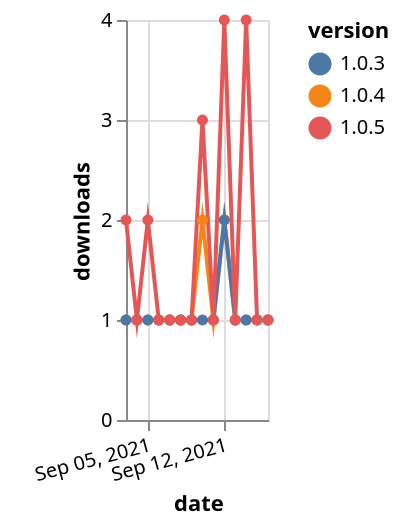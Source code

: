 {"$schema": "https://vega.github.io/schema/vega-lite/v5.json", "description": "A simple bar chart with embedded data.", "data": {"values": [{"date": "2021-09-03", "total": 269, "delta": 1, "version": "1.0.4"}, {"date": "2021-09-04", "total": 270, "delta": 1, "version": "1.0.4"}, {"date": "2021-09-05", "total": 271, "delta": 1, "version": "1.0.4"}, {"date": "2021-09-06", "total": 272, "delta": 1, "version": "1.0.4"}, {"date": "2021-09-07", "total": 273, "delta": 1, "version": "1.0.4"}, {"date": "2021-09-08", "total": 274, "delta": 1, "version": "1.0.4"}, {"date": "2021-09-09", "total": 275, "delta": 1, "version": "1.0.4"}, {"date": "2021-09-10", "total": 277, "delta": 2, "version": "1.0.4"}, {"date": "2021-09-11", "total": 278, "delta": 1, "version": "1.0.4"}, {"date": "2021-09-12", "total": 280, "delta": 2, "version": "1.0.4"}, {"date": "2021-09-13", "total": 281, "delta": 1, "version": "1.0.4"}, {"date": "2021-09-14", "total": 282, "delta": 1, "version": "1.0.4"}, {"date": "2021-09-15", "total": 283, "delta": 1, "version": "1.0.4"}, {"date": "2021-09-16", "total": 284, "delta": 1, "version": "1.0.4"}, {"date": "2021-09-03", "total": 344, "delta": 1, "version": "1.0.3"}, {"date": "2021-09-04", "total": 345, "delta": 1, "version": "1.0.3"}, {"date": "2021-09-05", "total": 346, "delta": 1, "version": "1.0.3"}, {"date": "2021-09-06", "total": 347, "delta": 1, "version": "1.0.3"}, {"date": "2021-09-07", "total": 348, "delta": 1, "version": "1.0.3"}, {"date": "2021-09-08", "total": 349, "delta": 1, "version": "1.0.3"}, {"date": "2021-09-09", "total": 350, "delta": 1, "version": "1.0.3"}, {"date": "2021-09-10", "total": 351, "delta": 1, "version": "1.0.3"}, {"date": "2021-09-11", "total": 352, "delta": 1, "version": "1.0.3"}, {"date": "2021-09-12", "total": 354, "delta": 2, "version": "1.0.3"}, {"date": "2021-09-13", "total": 355, "delta": 1, "version": "1.0.3"}, {"date": "2021-09-14", "total": 356, "delta": 1, "version": "1.0.3"}, {"date": "2021-09-15", "total": 357, "delta": 1, "version": "1.0.3"}, {"date": "2021-09-16", "total": 358, "delta": 1, "version": "1.0.3"}, {"date": "2021-09-03", "total": 880, "delta": 2, "version": "1.0.5"}, {"date": "2021-09-04", "total": 881, "delta": 1, "version": "1.0.5"}, {"date": "2021-09-05", "total": 883, "delta": 2, "version": "1.0.5"}, {"date": "2021-09-06", "total": 884, "delta": 1, "version": "1.0.5"}, {"date": "2021-09-07", "total": 885, "delta": 1, "version": "1.0.5"}, {"date": "2021-09-08", "total": 886, "delta": 1, "version": "1.0.5"}, {"date": "2021-09-09", "total": 887, "delta": 1, "version": "1.0.5"}, {"date": "2021-09-10", "total": 890, "delta": 3, "version": "1.0.5"}, {"date": "2021-09-11", "total": 891, "delta": 1, "version": "1.0.5"}, {"date": "2021-09-12", "total": 895, "delta": 4, "version": "1.0.5"}, {"date": "2021-09-13", "total": 896, "delta": 1, "version": "1.0.5"}, {"date": "2021-09-14", "total": 900, "delta": 4, "version": "1.0.5"}, {"date": "2021-09-15", "total": 901, "delta": 1, "version": "1.0.5"}, {"date": "2021-09-16", "total": 902, "delta": 1, "version": "1.0.5"}]}, "width": "container", "mark": {"type": "line", "point": {"filled": true}}, "encoding": {"x": {"field": "date", "type": "temporal", "timeUnit": "yearmonthdate", "title": "date", "axis": {"labelAngle": -15}}, "y": {"field": "delta", "type": "quantitative", "title": "downloads"}, "color": {"field": "version", "type": "nominal"}, "tooltip": {"field": "delta"}}}